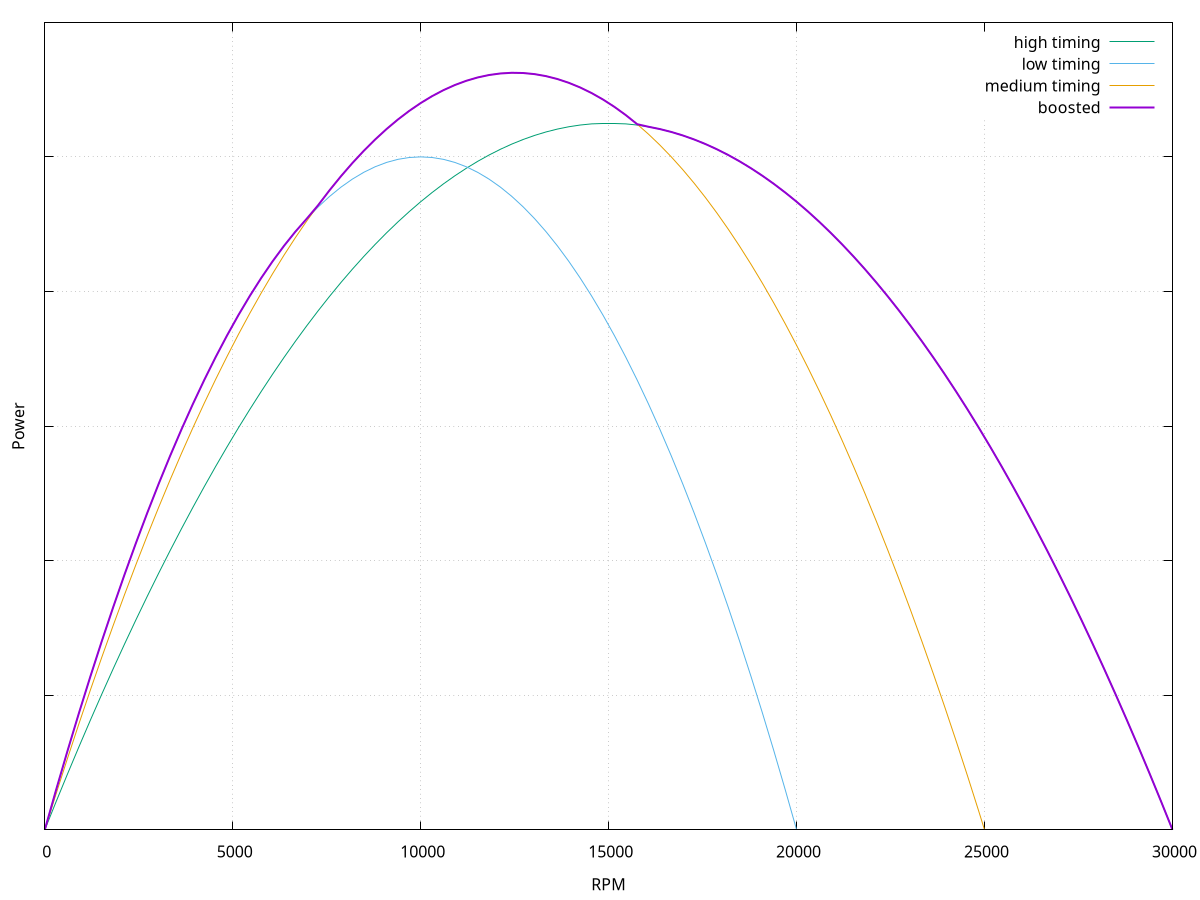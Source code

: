 # http://gnuplot.respawned.com/
# Scale font and line width (dpi) by changing the size! It will always display stretched.
set terminal svg size 400,300 enhanced fname 'arial'  fsize 10 butt solid
set output 'out.svg'

# Key means label...
set key inside top right
set xlabel 'RPM'
set ylabel 'Power'
set format y ""
set grid xtics mxtics ytics mytics
set xrange [0:30000]
set yrange [0:]

torque(x, stall, freerun) = stall + x * (-1.0 * stall) / freerun
boostedtorque(x) = x < (50000/7) ? torque(x, 1.0, 20000) : x < (300000/19) ? torque(x, 0.9, 25000) : torque(x, 0.7, 30000)

set style line 1 linewidth 2

plot x * torque(x, 0.7, 30000) title "high timing" linestyle 2, \
     x * torque(x, 1.0, 20000) title "low timing" linestyle 3, \
     x * torque(x, 0.9, 25000) title "medium timing" linestyle 4, \
     x * boostedtorque(x) title "boosted" linestyle 1
